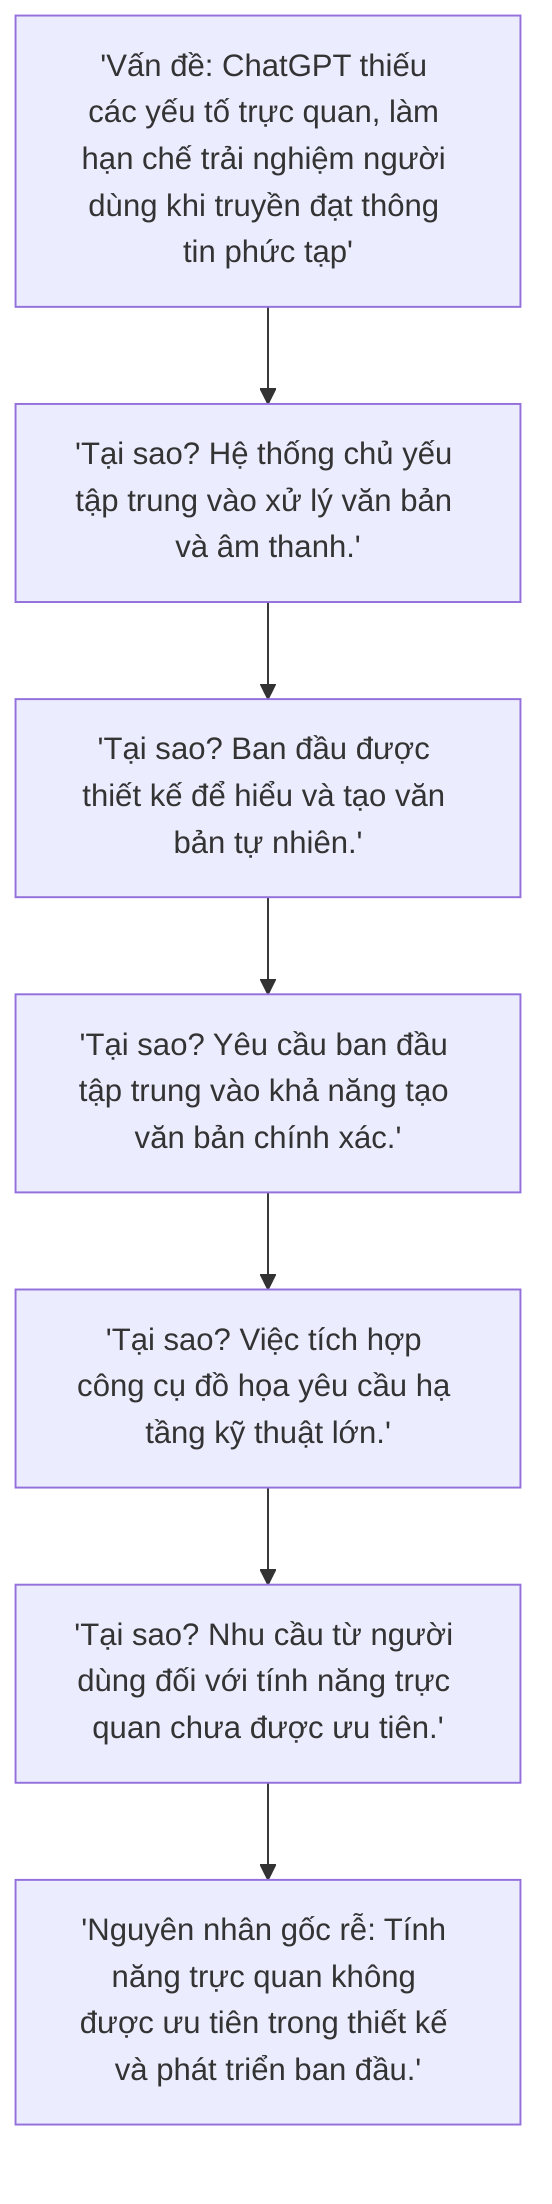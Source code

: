 graph TD
    A['Vấn đề: ChatGPT thiếu các yếu tố trực quan, làm hạn chế trải nghiệm người dùng khi truyền đạt thông tin phức tạp'] --> B['Tại sao? Hệ thống chủ yếu tập trung vào xử lý văn bản và âm thanh.']
    B --> C['Tại sao? Ban đầu được thiết kế để hiểu và tạo văn bản tự nhiên.']
    C --> D['Tại sao? Yêu cầu ban đầu tập trung vào khả năng tạo văn bản chính xác.']
    D --> E['Tại sao? Việc tích hợp công cụ đồ họa yêu cầu hạ tầng kỹ thuật lớn.']
    E --> F['Tại sao? Nhu cầu từ người dùng đối với tính năng trực quan chưa được ưu tiên.']
    F --> G['Nguyên nhân gốc rễ: Tính năng trực quan không được ưu tiên trong thiết kế và phát triển ban đầu.']